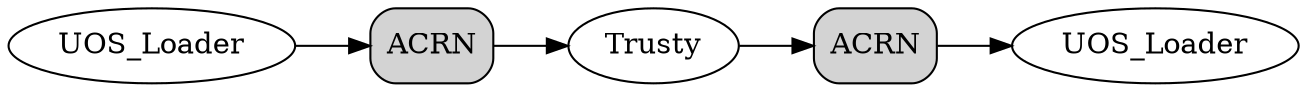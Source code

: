 digraph G {
   rankdir=LR;
   rank=same;
   bgcolor="transparent";
   uosl1 [label="UOS_Loader"]
   acrn_init [shape=box style="rounded,filled" label="ACRN"]
   acrn_switch [shape=box style="rounded,filled" label="ACRN"]
   uosl2 [label="UOS_Loader"]
   uosl1 -> acrn_init -> "Trusty" -> acrn_switch -> uosl2;
}
